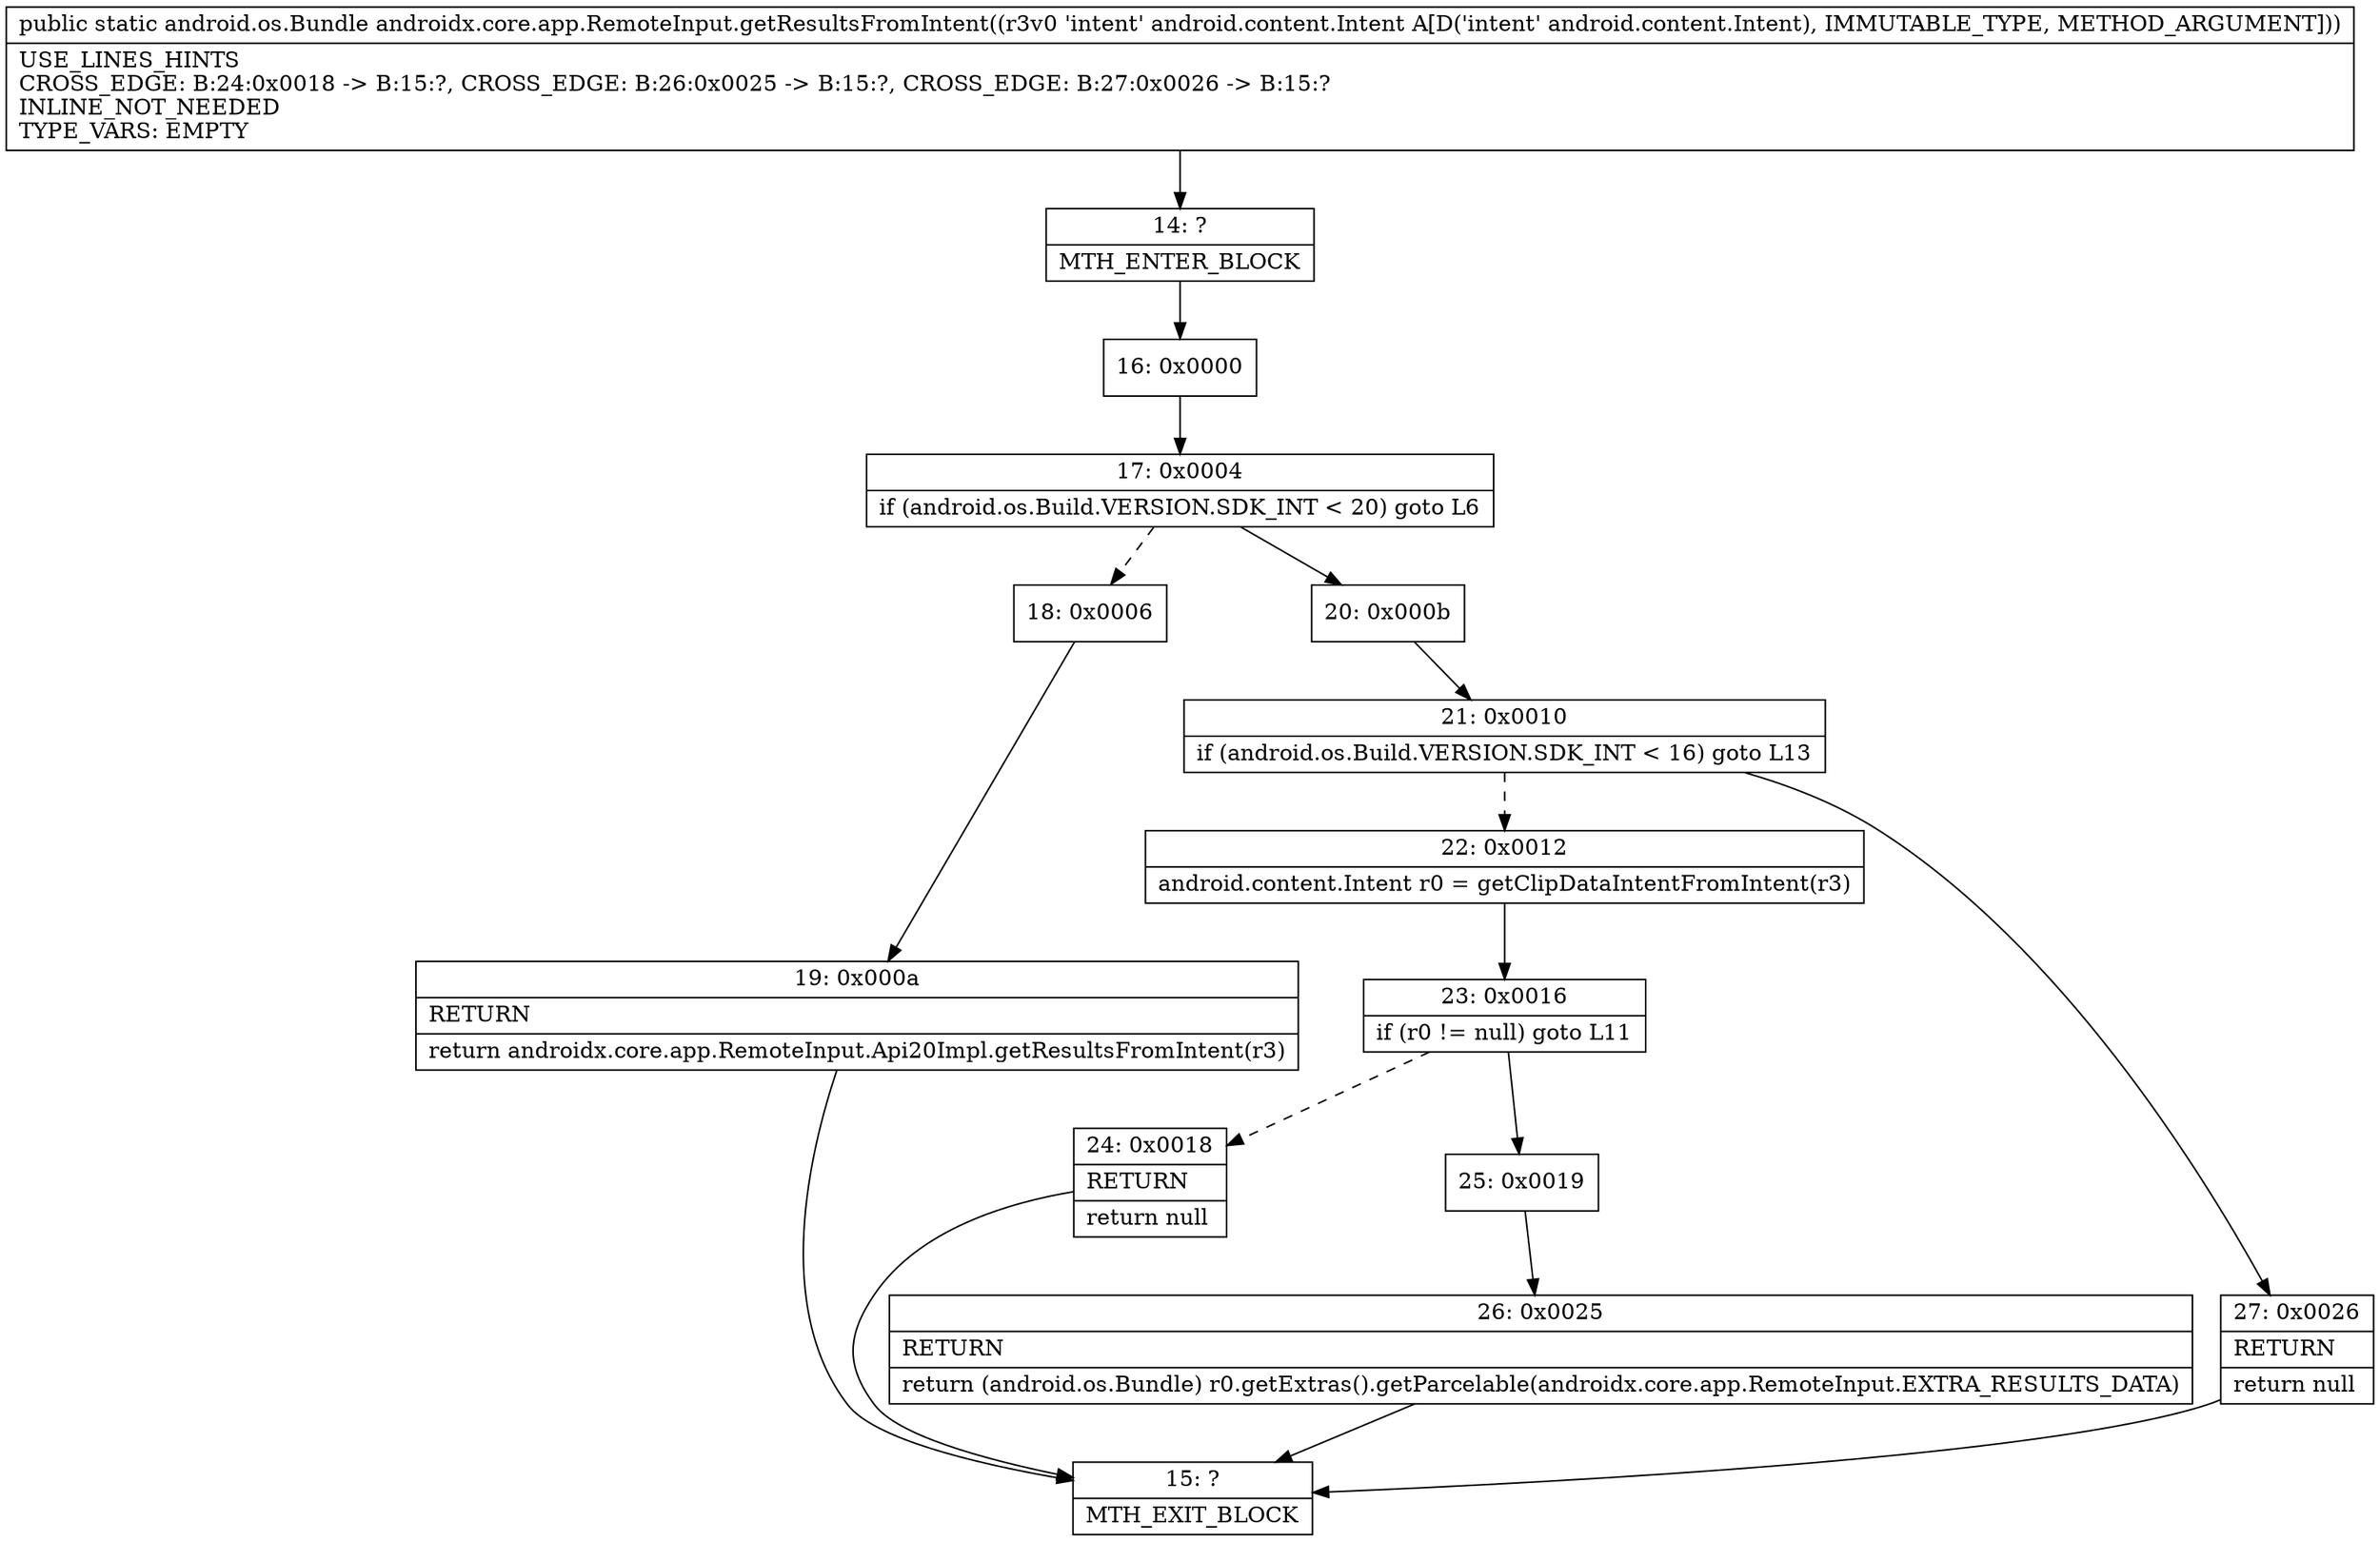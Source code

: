 digraph "CFG forandroidx.core.app.RemoteInput.getResultsFromIntent(Landroid\/content\/Intent;)Landroid\/os\/Bundle;" {
Node_14 [shape=record,label="{14\:\ ?|MTH_ENTER_BLOCK\l}"];
Node_16 [shape=record,label="{16\:\ 0x0000}"];
Node_17 [shape=record,label="{17\:\ 0x0004|if (android.os.Build.VERSION.SDK_INT \< 20) goto L6\l}"];
Node_18 [shape=record,label="{18\:\ 0x0006}"];
Node_19 [shape=record,label="{19\:\ 0x000a|RETURN\l|return androidx.core.app.RemoteInput.Api20Impl.getResultsFromIntent(r3)\l}"];
Node_15 [shape=record,label="{15\:\ ?|MTH_EXIT_BLOCK\l}"];
Node_20 [shape=record,label="{20\:\ 0x000b}"];
Node_21 [shape=record,label="{21\:\ 0x0010|if (android.os.Build.VERSION.SDK_INT \< 16) goto L13\l}"];
Node_22 [shape=record,label="{22\:\ 0x0012|android.content.Intent r0 = getClipDataIntentFromIntent(r3)\l}"];
Node_23 [shape=record,label="{23\:\ 0x0016|if (r0 != null) goto L11\l}"];
Node_24 [shape=record,label="{24\:\ 0x0018|RETURN\l|return null\l}"];
Node_25 [shape=record,label="{25\:\ 0x0019}"];
Node_26 [shape=record,label="{26\:\ 0x0025|RETURN\l|return (android.os.Bundle) r0.getExtras().getParcelable(androidx.core.app.RemoteInput.EXTRA_RESULTS_DATA)\l}"];
Node_27 [shape=record,label="{27\:\ 0x0026|RETURN\l|return null\l}"];
MethodNode[shape=record,label="{public static android.os.Bundle androidx.core.app.RemoteInput.getResultsFromIntent((r3v0 'intent' android.content.Intent A[D('intent' android.content.Intent), IMMUTABLE_TYPE, METHOD_ARGUMENT]))  | USE_LINES_HINTS\lCROSS_EDGE: B:24:0x0018 \-\> B:15:?, CROSS_EDGE: B:26:0x0025 \-\> B:15:?, CROSS_EDGE: B:27:0x0026 \-\> B:15:?\lINLINE_NOT_NEEDED\lTYPE_VARS: EMPTY\l}"];
MethodNode -> Node_14;Node_14 -> Node_16;
Node_16 -> Node_17;
Node_17 -> Node_18[style=dashed];
Node_17 -> Node_20;
Node_18 -> Node_19;
Node_19 -> Node_15;
Node_20 -> Node_21;
Node_21 -> Node_22[style=dashed];
Node_21 -> Node_27;
Node_22 -> Node_23;
Node_23 -> Node_24[style=dashed];
Node_23 -> Node_25;
Node_24 -> Node_15;
Node_25 -> Node_26;
Node_26 -> Node_15;
Node_27 -> Node_15;
}

